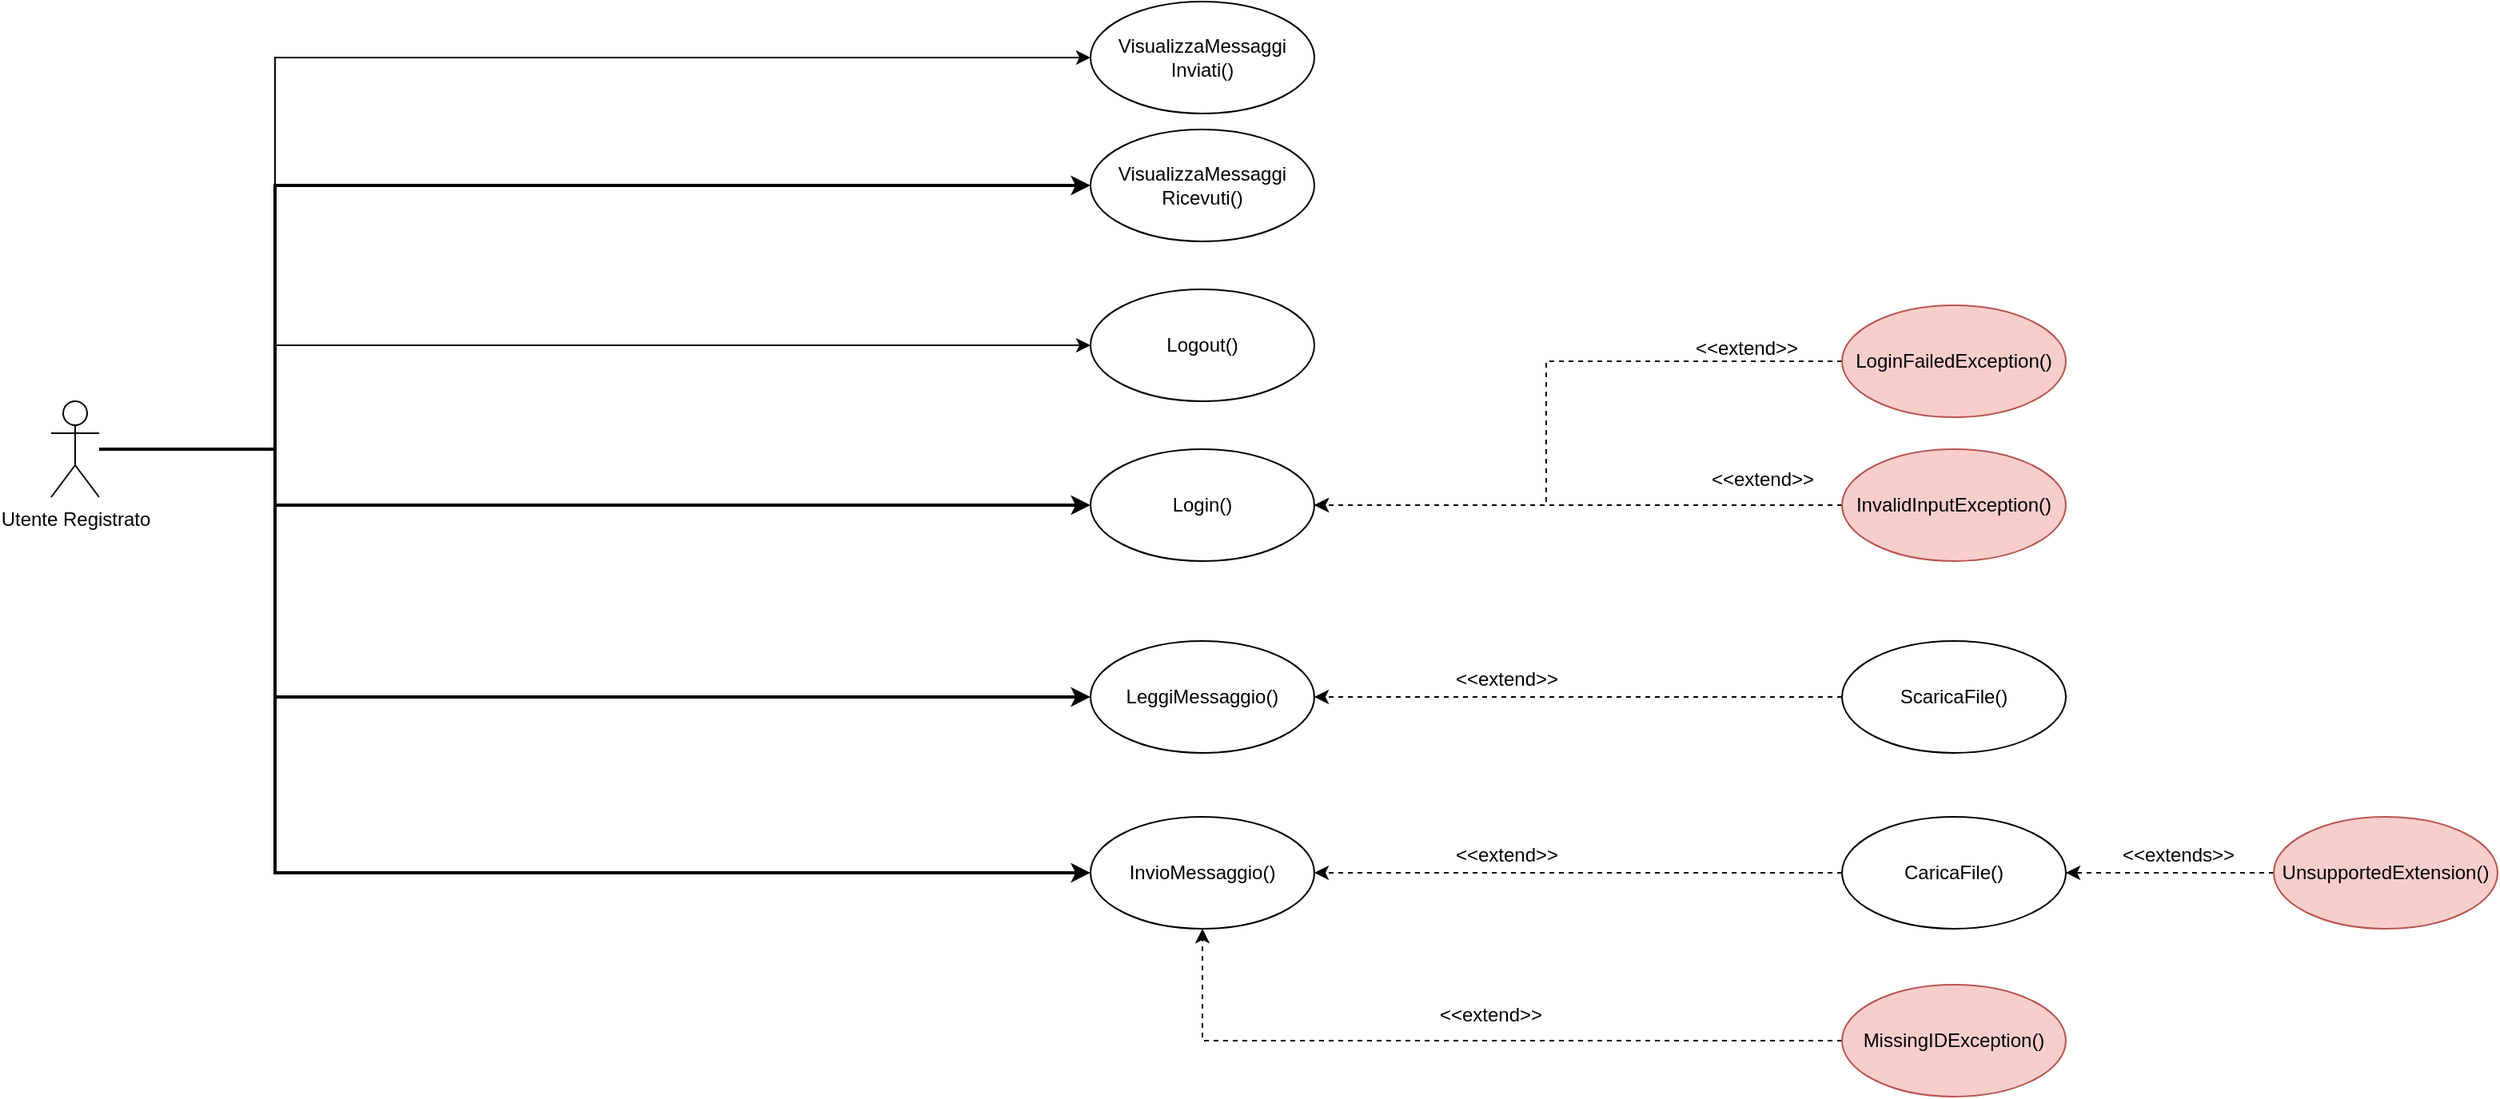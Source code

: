 <mxfile version="14.3.0" type="device"><diagram id="dPO9XGwFhruU_7w5376Q" name="Page-1"><mxGraphModel dx="5514" dy="3305" grid="1" gridSize="10" guides="1" tooltips="1" connect="1" arrows="1" fold="1" page="1" pageScale="1" pageWidth="827" pageHeight="1169" math="0" shadow="0"><root><mxCell id="0"/><mxCell id="1" parent="0"/><mxCell id="auRKfQMIzkvo-zUJxc37-1" value="InvioMessaggio()" style="ellipse;whiteSpace=wrap;html=1;" parent="1" vertex="1"><mxGeometry x="-220" y="70" width="140" height="70" as="geometry"/></mxCell><mxCell id="auRKfQMIzkvo-zUJxc37-2" style="edgeStyle=orthogonalEdgeStyle;rounded=0;orthogonalLoop=1;jettySize=auto;html=1;dashed=1;" parent="1" source="auRKfQMIzkvo-zUJxc37-3" target="auRKfQMIzkvo-zUJxc37-1" edge="1"><mxGeometry relative="1" as="geometry"/></mxCell><mxCell id="auRKfQMIzkvo-zUJxc37-3" value="CaricaFile()" style="ellipse;whiteSpace=wrap;html=1;" parent="1" vertex="1"><mxGeometry x="250" y="70" width="140" height="70" as="geometry"/></mxCell><mxCell id="auRKfQMIzkvo-zUJxc37-4" value="LeggiMessaggio()" style="ellipse;whiteSpace=wrap;html=1;" parent="1" vertex="1"><mxGeometry x="-220" y="-40" width="140" height="70" as="geometry"/></mxCell><mxCell id="auRKfQMIzkvo-zUJxc37-5" value="Login()" style="ellipse;whiteSpace=wrap;html=1;" parent="1" vertex="1"><mxGeometry x="-220" y="-160" width="140" height="70" as="geometry"/></mxCell><mxCell id="auRKfQMIzkvo-zUJxc37-6" style="edgeStyle=orthogonalEdgeStyle;rounded=0;jumpStyle=arc;jumpSize=12;orthogonalLoop=1;jettySize=auto;html=1;strokeWidth=2;" parent="1" source="auRKfQMIzkvo-zUJxc37-12" target="auRKfQMIzkvo-zUJxc37-5" edge="1"><mxGeometry relative="1" as="geometry"><Array as="points"><mxPoint x="-730" y="-125"/></Array><mxPoint x="-221" y="-125" as="targetPoint"/></mxGeometry></mxCell><mxCell id="auRKfQMIzkvo-zUJxc37-7" style="edgeStyle=orthogonalEdgeStyle;rounded=0;jumpStyle=arc;jumpSize=12;orthogonalLoop=1;jettySize=auto;html=1;entryX=0;entryY=0.5;entryDx=0;entryDy=0;strokeWidth=2;" parent="1" source="auRKfQMIzkvo-zUJxc37-12" target="auRKfQMIzkvo-zUJxc37-4" edge="1"><mxGeometry relative="1" as="geometry"><Array as="points"><mxPoint x="-730" y="-5"/></Array></mxGeometry></mxCell><mxCell id="auRKfQMIzkvo-zUJxc37-8" style="edgeStyle=orthogonalEdgeStyle;rounded=0;jumpStyle=arc;jumpSize=12;orthogonalLoop=1;jettySize=auto;html=1;entryX=0;entryY=0.5;entryDx=0;entryDy=0;strokeWidth=2;" parent="1" source="auRKfQMIzkvo-zUJxc37-12" target="auRKfQMIzkvo-zUJxc37-1" edge="1"><mxGeometry relative="1" as="geometry"><Array as="points"><mxPoint x="-730" y="105"/></Array></mxGeometry></mxCell><mxCell id="auRKfQMIzkvo-zUJxc37-9" style="edgeStyle=orthogonalEdgeStyle;rounded=0;orthogonalLoop=1;jettySize=auto;html=1;entryX=0;entryY=0.5;entryDx=0;entryDy=0;strokeColor=#000000;strokeWidth=2;" parent="1" source="auRKfQMIzkvo-zUJxc37-12" target="auRKfQMIzkvo-zUJxc37-18" edge="1"><mxGeometry relative="1" as="geometry"><Array as="points"><mxPoint x="-730" y="-325"/></Array></mxGeometry></mxCell><mxCell id="auRKfQMIzkvo-zUJxc37-10" style="edgeStyle=orthogonalEdgeStyle;rounded=0;orthogonalLoop=1;jettySize=auto;html=1;" parent="1" source="auRKfQMIzkvo-zUJxc37-12" target="auRKfQMIzkvo-zUJxc37-21" edge="1"><mxGeometry relative="1" as="geometry"><Array as="points"><mxPoint x="-730" y="-405"/></Array></mxGeometry></mxCell><mxCell id="auRKfQMIzkvo-zUJxc37-11" style="edgeStyle=orthogonalEdgeStyle;rounded=0;orthogonalLoop=1;jettySize=auto;html=1;" parent="1" source="auRKfQMIzkvo-zUJxc37-12" target="auRKfQMIzkvo-zUJxc37-24" edge="1"><mxGeometry relative="1" as="geometry"><Array as="points"><mxPoint x="-730" y="-225"/></Array></mxGeometry></mxCell><mxCell id="auRKfQMIzkvo-zUJxc37-12" value="&lt;span style=&quot;&quot;&gt;&lt;font&gt;Utente Registrato&lt;/font&gt;&lt;/span&gt;" style="shape=umlActor;verticalLabelPosition=bottom;verticalAlign=top;html=1;labelBackgroundColor=none;" parent="1" vertex="1"><mxGeometry x="-870" y="-190" width="30" height="60" as="geometry"/></mxCell><mxCell id="auRKfQMIzkvo-zUJxc37-13" style="edgeStyle=orthogonalEdgeStyle;rounded=0;orthogonalLoop=1;jettySize=auto;html=1;dashed=1;" parent="1" source="auRKfQMIzkvo-zUJxc37-14" target="auRKfQMIzkvo-zUJxc37-4" edge="1"><mxGeometry relative="1" as="geometry"/></mxCell><mxCell id="auRKfQMIzkvo-zUJxc37-14" value="ScaricaFile()" style="ellipse;whiteSpace=wrap;html=1;" parent="1" vertex="1"><mxGeometry x="250" y="-40" width="140" height="70" as="geometry"/></mxCell><mxCell id="auRKfQMIzkvo-zUJxc37-15" style="edgeStyle=orthogonalEdgeStyle;rounded=0;orthogonalLoop=1;jettySize=auto;html=1;entryX=0.5;entryY=1;entryDx=0;entryDy=0;dashed=1;" parent="1" source="auRKfQMIzkvo-zUJxc37-16" target="auRKfQMIzkvo-zUJxc37-1" edge="1"><mxGeometry relative="1" as="geometry"><Array as="points"><mxPoint x="260" y="210"/><mxPoint x="-150" y="210"/></Array></mxGeometry></mxCell><mxCell id="auRKfQMIzkvo-zUJxc37-16" value="MissingIDException()" style="ellipse;whiteSpace=wrap;html=1;fillColor=#f8cecc;strokeColor=#b85450;" parent="1" vertex="1"><mxGeometry x="250" y="175" width="140" height="70" as="geometry"/></mxCell><mxCell id="auRKfQMIzkvo-zUJxc37-17" value="&amp;lt;&amp;lt;extend&amp;gt;&amp;gt;" style="text;html=1;align=center;" parent="1" vertex="1"><mxGeometry x="90" y="-237.5" width="200" height="25" as="geometry"/></mxCell><mxCell id="auRKfQMIzkvo-zUJxc37-18" value="VisualizzaMessaggi&lt;br&gt;Ricevuti()" style="ellipse;whiteSpace=wrap;html=1;" parent="1" vertex="1"><mxGeometry x="-220" y="-360" width="140" height="70" as="geometry"/></mxCell><mxCell id="auRKfQMIzkvo-zUJxc37-19" value="&amp;lt;&amp;lt;extend&amp;gt;&amp;gt;" style="text;html=1;align=center;" parent="1" vertex="1"><mxGeometry x="100" y="-155" width="200" height="25" as="geometry"/></mxCell><mxCell id="auRKfQMIzkvo-zUJxc37-20" value="&amp;lt;&amp;lt;extend&amp;gt;&amp;gt;" style="text;html=1;align=center;" parent="1" vertex="1"><mxGeometry x="-70" y="180" width="200" height="25" as="geometry"/></mxCell><mxCell id="auRKfQMIzkvo-zUJxc37-21" value="VisualizzaMessaggi&lt;br&gt;Inviati()" style="ellipse;whiteSpace=wrap;html=1;" parent="1" vertex="1"><mxGeometry x="-220" y="-440" width="140" height="70" as="geometry"/></mxCell><mxCell id="auRKfQMIzkvo-zUJxc37-22" style="edgeStyle=orthogonalEdgeStyle;rounded=0;orthogonalLoop=1;jettySize=auto;html=1;dashed=1;" parent="1" source="auRKfQMIzkvo-zUJxc37-23" target="auRKfQMIzkvo-zUJxc37-5" edge="1"><mxGeometry relative="1" as="geometry"><Array as="points"><mxPoint x="65" y="-215"/><mxPoint x="65" y="-125"/></Array></mxGeometry></mxCell><mxCell id="auRKfQMIzkvo-zUJxc37-23" value="LoginFailedException()" style="ellipse;whiteSpace=wrap;html=1;fillColor=#f8cecc;strokeColor=#b85450;" parent="1" vertex="1"><mxGeometry x="250" y="-250" width="140" height="70" as="geometry"/></mxCell><mxCell id="auRKfQMIzkvo-zUJxc37-24" value="Logout()" style="ellipse;whiteSpace=wrap;html=1;" parent="1" vertex="1"><mxGeometry x="-220" y="-260" width="140" height="70" as="geometry"/></mxCell><mxCell id="auRKfQMIzkvo-zUJxc37-25" value="&amp;lt;&amp;lt;extend&amp;gt;&amp;gt;" style="text;html=1;align=center;" parent="1" vertex="1"><mxGeometry x="-60" y="-30" width="200" height="25" as="geometry"/></mxCell><mxCell id="auRKfQMIzkvo-zUJxc37-26" value="&amp;lt;&amp;lt;extend&amp;gt;&amp;gt;" style="text;html=1;align=center;" parent="1" vertex="1"><mxGeometry x="-60" y="80" width="200" height="25" as="geometry"/></mxCell><mxCell id="auRKfQMIzkvo-zUJxc37-61" style="edgeStyle=orthogonalEdgeStyle;rounded=0;orthogonalLoop=1;jettySize=auto;html=1;dashed=1;" parent="1" source="auRKfQMIzkvo-zUJxc37-53" target="auRKfQMIzkvo-zUJxc37-3" edge="1"><mxGeometry relative="1" as="geometry"/></mxCell><mxCell id="auRKfQMIzkvo-zUJxc37-53" value="UnsupportedExtension()" style="ellipse;whiteSpace=wrap;html=1;fillColor=#f8cecc;strokeColor=#b85450;" parent="1" vertex="1"><mxGeometry x="520" y="70" width="140" height="70" as="geometry"/></mxCell><mxCell id="auRKfQMIzkvo-zUJxc37-59" style="edgeStyle=orthogonalEdgeStyle;rounded=0;orthogonalLoop=1;jettySize=auto;html=1;dashed=1;" parent="1" source="auRKfQMIzkvo-zUJxc37-55" target="auRKfQMIzkvo-zUJxc37-5" edge="1"><mxGeometry relative="1" as="geometry"/></mxCell><mxCell id="auRKfQMIzkvo-zUJxc37-55" value="InvalidInputException()" style="ellipse;whiteSpace=wrap;html=1;fillColor=#f8cecc;strokeColor=#b85450;" parent="1" vertex="1"><mxGeometry x="250" y="-160" width="140" height="70" as="geometry"/></mxCell><mxCell id="auRKfQMIzkvo-zUJxc37-57" value="&amp;lt;&amp;lt;extends&amp;gt;&amp;gt;" style="text;html=1;align=center;" parent="1" vertex="1"><mxGeometry x="360" y="80" width="200" height="25" as="geometry"/></mxCell></root></mxGraphModel></diagram></mxfile>